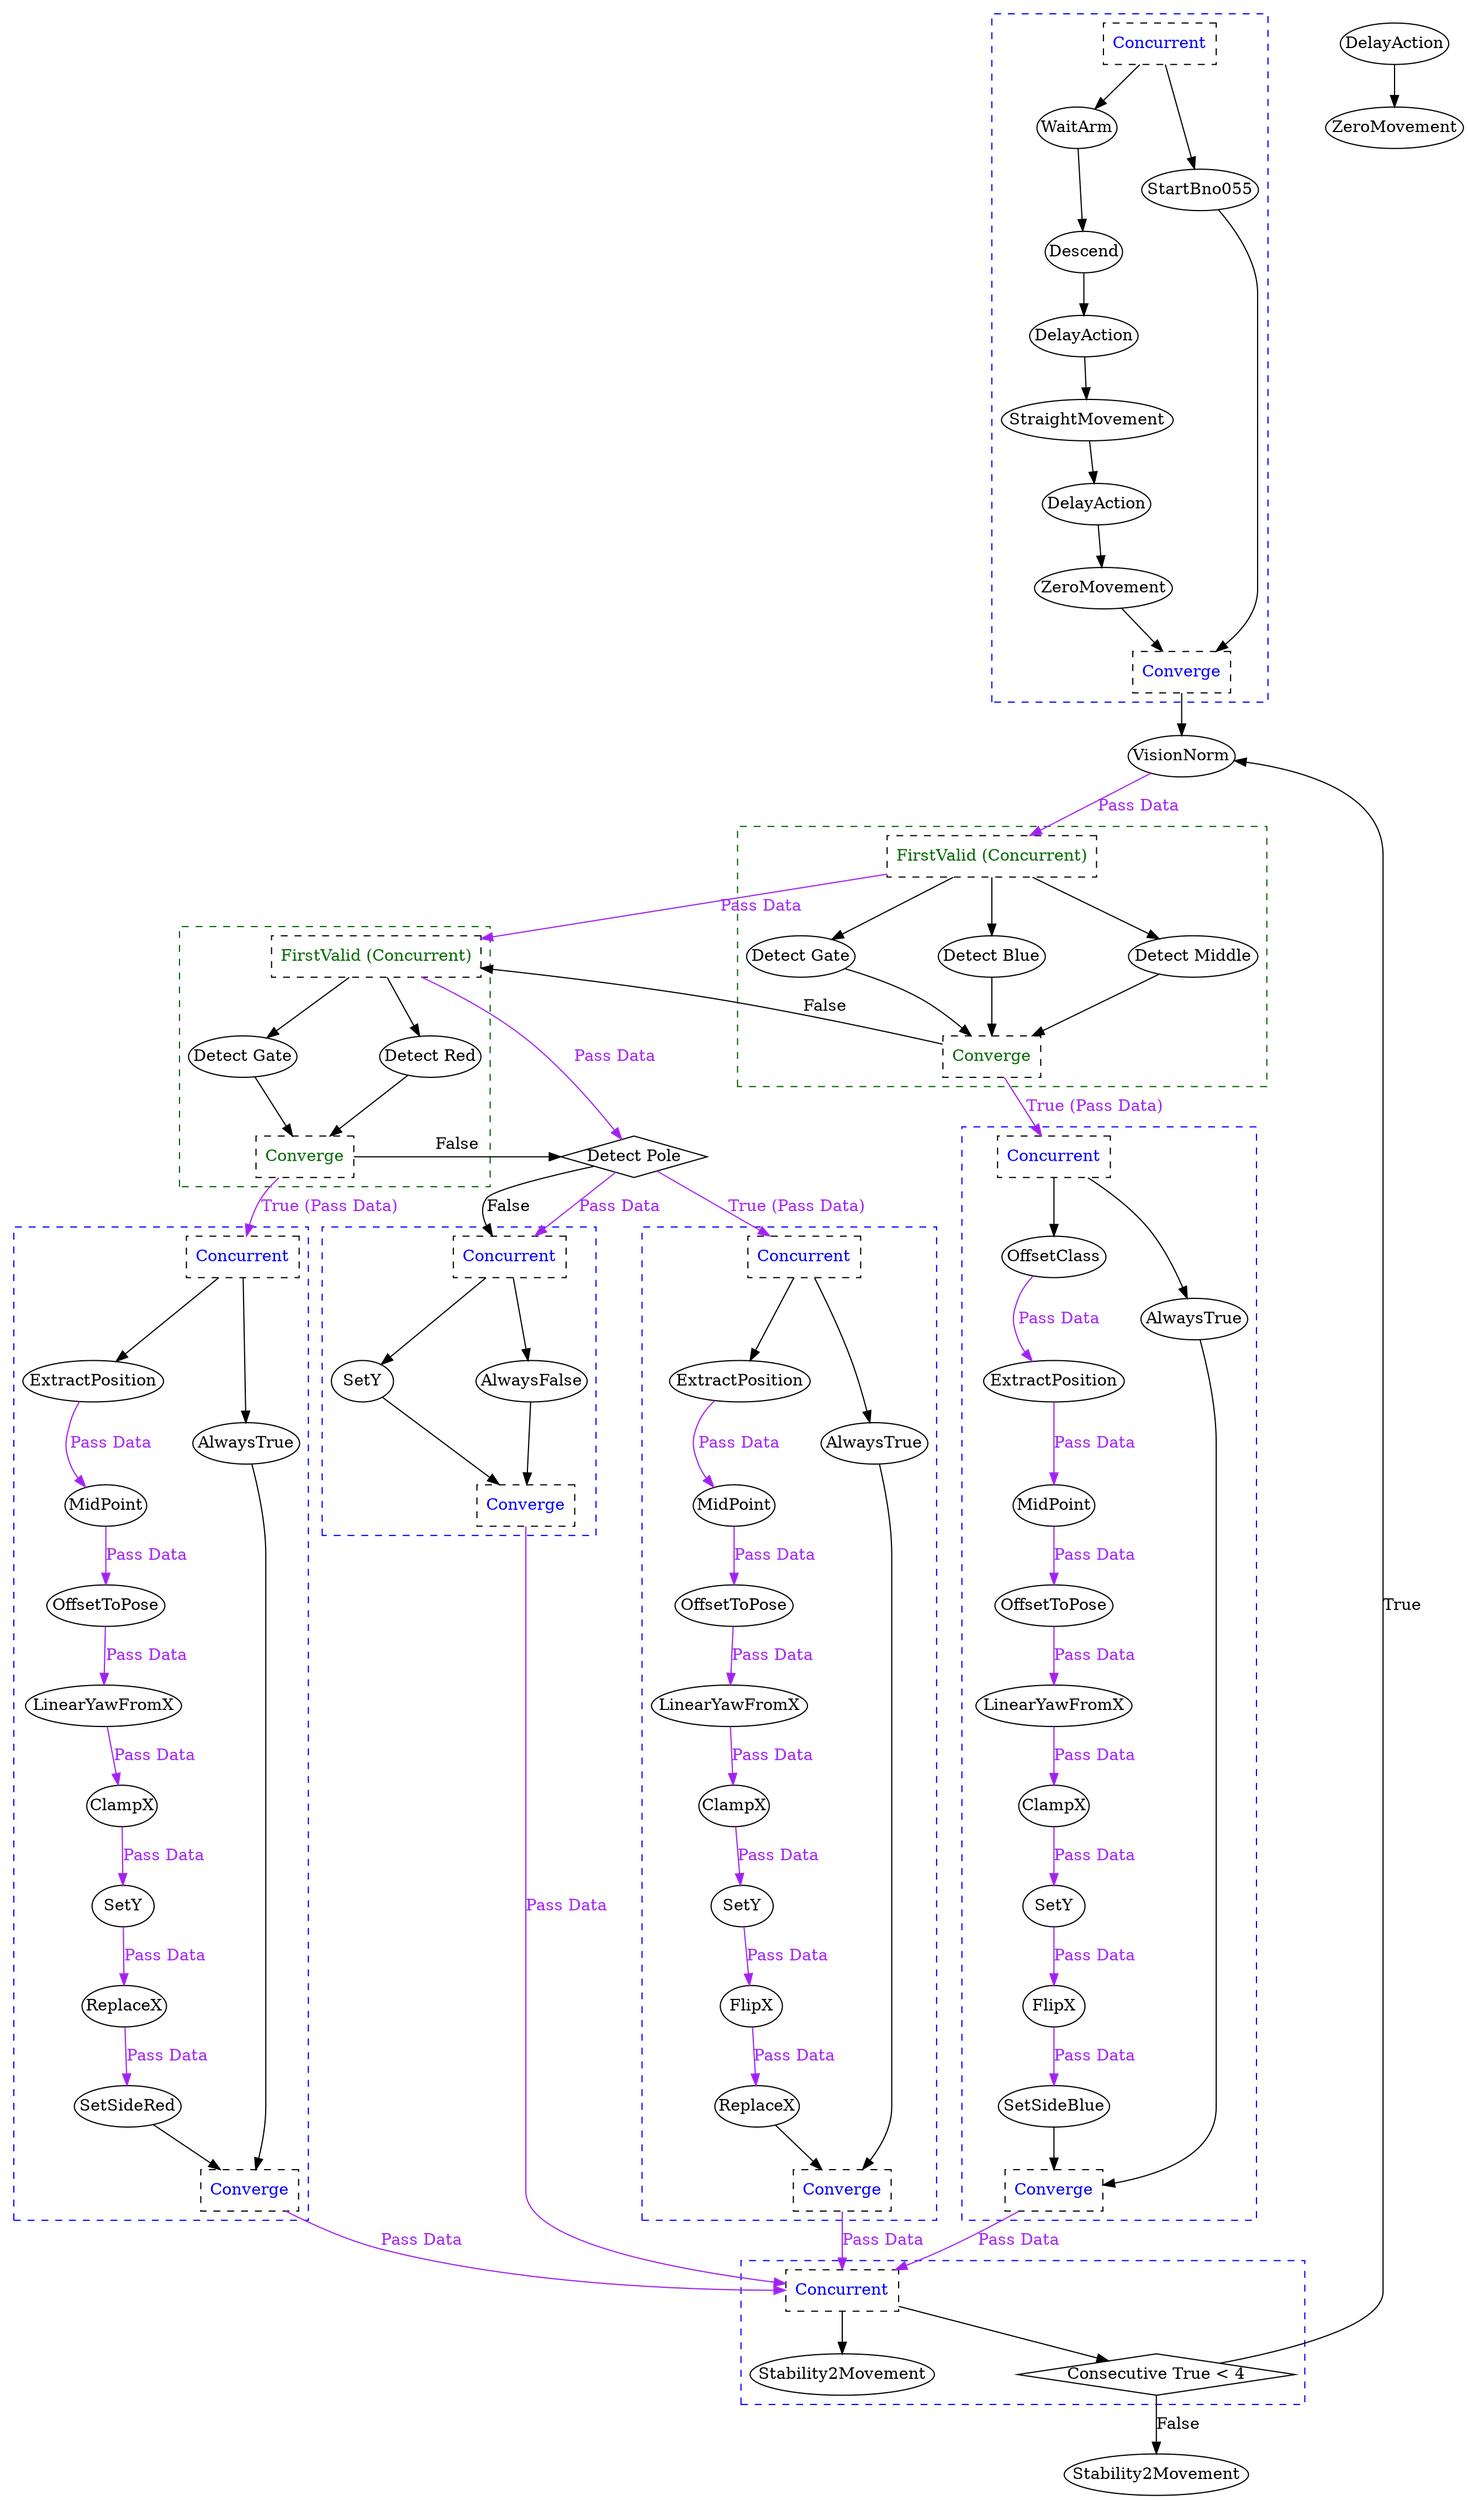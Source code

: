 digraph G {
	splines = true;
	nodesep = 1.0;
	bgcolor = "none"
	"f4ea1a50-b520-4582-9810-462b43610bf9" [shape = diamond];
	"7cb03fb3-949f-4e41-9463-04414dd9a73d" [shape = diamond];
	"d0baaecc-9259-4980-9ccc-c967e8c07a2c" [shape = diamond];
	"b3c340c8-0a05-42b2-b3b4-80075603aaa7" [shape = diamond];
	subgraph "cluster_480a3ff6-64e7-4b2f-8cea-c374956e930d" {
		style = dashed;
		color = blue;
		"ad5b0787-887a-400c-b315-e3fb0879091f" -> "ca2e9301-8b27-4d13-8826-0cfca7afd084" ;
		"8eaab077-c8c3-4d2b-a7c9-0238d72e91ed" -> "18f0e468-a850-403a-8c7a-36089ad9086e" ;
		"18f0e468-a850-403a-8c7a-36089ad9086e" -> "7ff2af59-beaf-4127-a1c1-1dec77714625" ;
		"ca2e9301-8b27-4d13-8826-0cfca7afd084" -> "8eaab077-c8c3-4d2b-a7c9-0238d72e91ed" ;
		"3e343c32-924f-487a-90be-39a5f89135d7" -> "ad5b0787-887a-400c-b315-e3fb0879091f" ;
		"db0db3c5-53c8-433d-8b31-aceb89a7dc83" -> "3e343c32-924f-487a-90be-39a5f89135d7";
		"db0db3c5-53c8-433d-8b31-aceb89a7dc83" -> "021abbf5-2cf2-41c0-a0f4-d6d1b27ee95b";
		"7ff2af59-beaf-4127-a1c1-1dec77714625" -> "92770421-7677-402a-966e-fe5f65bc0ac1";
		"021abbf5-2cf2-41c0-a0f4-d6d1b27ee95b" -> "92770421-7677-402a-966e-fe5f65bc0ac1";
		"db0db3c5-53c8-433d-8b31-aceb89a7dc83" [label = "Concurrent", shape = box, fontcolor = blue, style = dashed];
		"3e343c32-924f-487a-90be-39a5f89135d7" [label = "WaitArm", margin = 0];
		"ad5b0787-887a-400c-b315-e3fb0879091f" [label = "Descend", margin = 0];
		"ca2e9301-8b27-4d13-8826-0cfca7afd084" [label = "DelayAction", margin = 0];
		"8eaab077-c8c3-4d2b-a7c9-0238d72e91ed" [label = "StraightMovement", margin = 0];
		"18f0e468-a850-403a-8c7a-36089ad9086e" [label = "DelayAction", margin = 0];
		"7ff2af59-beaf-4127-a1c1-1dec77714625" [label = "ZeroMovement", margin = 0];
		"021abbf5-2cf2-41c0-a0f4-d6d1b27ee95b" [label = "StartBno055", margin = 0];
		"92770421-7677-402a-966e-fe5f65bc0ac1" [label = "Converge", shape = box, fontcolor = blue, style = dashed];
	}
	
	subgraph "cluster_1efa0810-2fca-4caf-9fe2-14567938aad1" {
		style = dashed;
		color = blue;
		"4c998d09-99b9-4451-879f-d0067517c0f3" -> "d2d9dce1-29b6-4257-a88a-35cb2680a8b4" [color = purple, fontcolor = purple, label = "Pass Data"];
		"bf67493c-3fa1-48a3-9807-1fc4168d5196" -> "4c998d09-99b9-4451-879f-d0067517c0f3" [color = purple, fontcolor = purple, label = "Pass Data"];
		"d5b7e340-3197-46f6-94fe-87f98c92f216" -> "bf67493c-3fa1-48a3-9807-1fc4168d5196" [color = purple, fontcolor = purple, label = "Pass Data"];
		"82f4a697-ee89-41b7-af0c-826baa0d778d" -> "d5b7e340-3197-46f6-94fe-87f98c92f216" [color = purple, fontcolor = purple, label = "Pass Data"];
		"f869d5fb-7264-4138-9b2e-0657b5df42f0" -> "82f4a697-ee89-41b7-af0c-826baa0d778d" [color = purple, fontcolor = purple, label = "Pass Data"];
		"55651665-3817-480c-bd6c-356fc32daf7f" -> "f869d5fb-7264-4138-9b2e-0657b5df42f0" [color = purple, fontcolor = purple, label = "Pass Data"];
		"3da9faf7-79d4-4099-a238-e377a3fe79bc" -> "55651665-3817-480c-bd6c-356fc32daf7f" [color = purple, fontcolor = purple, label = "Pass Data"];
		"68ac0c0d-126b-4dfb-b00f-785a12cfb81a" -> "3da9faf7-79d4-4099-a238-e377a3fe79bc" [color = purple, fontcolor = purple, label = "Pass Data"];
		"a12583d5-1104-4895-8864-2fd5dbc33937" -> "68ac0c0d-126b-4dfb-b00f-785a12cfb81a";
		"a12583d5-1104-4895-8864-2fd5dbc33937" -> "57bc7cd0-81ad-4de3-9159-7b15fac9a697";
		"d2d9dce1-29b6-4257-a88a-35cb2680a8b4" -> "00de5b7c-5e52-43d4-b1b7-752f6f4663d6";
		"57bc7cd0-81ad-4de3-9159-7b15fac9a697" -> "00de5b7c-5e52-43d4-b1b7-752f6f4663d6";
		"a12583d5-1104-4895-8864-2fd5dbc33937" [label = "Concurrent", shape = box, fontcolor = blue, style = dashed];
		"68ac0c0d-126b-4dfb-b00f-785a12cfb81a" [label = "OffsetClass", margin = 0];
		"3da9faf7-79d4-4099-a238-e377a3fe79bc" [label = "ExtractPosition", margin = 0];
		"55651665-3817-480c-bd6c-356fc32daf7f" [label = "MidPoint", margin = 0];
		"f869d5fb-7264-4138-9b2e-0657b5df42f0" [label = "OffsetToPose", margin = 0];
		"82f4a697-ee89-41b7-af0c-826baa0d778d" [label = "LinearYawFromX", margin = 0];
		"d5b7e340-3197-46f6-94fe-87f98c92f216" [label = "ClampX", margin = 0];
		"bf67493c-3fa1-48a3-9807-1fc4168d5196" [label = "SetY", margin = 0];
		"4c998d09-99b9-4451-879f-d0067517c0f3" [label = "FlipX", margin = 0];
		"d2d9dce1-29b6-4257-a88a-35cb2680a8b4" [label = "SetSideBlue", margin = 0];
		"57bc7cd0-81ad-4de3-9159-7b15fac9a697" [label = "AlwaysTrue", margin = 0];
		"00de5b7c-5e52-43d4-b1b7-752f6f4663d6" [label = "Converge", shape = box, fontcolor = blue, style = dashed];
	}
	
	subgraph "cluster_ae5cfc36-bace-441b-989a-41ef12263c9a" {
		style = dashed;
		color = blue;
		"2c483393-159e-4230-8d71-2842ed3f5bf6" -> "5948148e-0355-494e-9420-7585b19ad803" [color = purple, fontcolor = purple, label = "Pass Data"];
		"26d00333-e118-479a-a333-8118fda33bc9" -> "2c483393-159e-4230-8d71-2842ed3f5bf6" [color = purple, fontcolor = purple, label = "Pass Data"];
		"9f9a6055-79f0-48d8-b9b2-189de6a5c364" -> "26d00333-e118-479a-a333-8118fda33bc9" [color = purple, fontcolor = purple, label = "Pass Data"];
		"d9157c81-5a98-4d0f-9be8-be2f8998d96f" -> "9f9a6055-79f0-48d8-b9b2-189de6a5c364" [color = purple, fontcolor = purple, label = "Pass Data"];
		"6ce5ce1f-0a2b-479a-ae35-33761cd10bd6" -> "d9157c81-5a98-4d0f-9be8-be2f8998d96f" [color = purple, fontcolor = purple, label = "Pass Data"];
		"484fde79-711a-4bef-a284-41d7ede8cc9f" -> "6ce5ce1f-0a2b-479a-ae35-33761cd10bd6" [color = purple, fontcolor = purple, label = "Pass Data"];
		"dc2d08a8-d2bb-4beb-b0ad-08d8a82c8560" -> "484fde79-711a-4bef-a284-41d7ede8cc9f" [color = purple, fontcolor = purple, label = "Pass Data"];
		"bc71ed1b-0983-47fa-9112-68365eb7b96c" -> "dc2d08a8-d2bb-4beb-b0ad-08d8a82c8560";
		"bc71ed1b-0983-47fa-9112-68365eb7b96c" -> "93b73749-3e9c-4aa2-8442-68c7d4b6974a";
		"5948148e-0355-494e-9420-7585b19ad803" -> "b0cef8ba-3980-4f9c-81e5-37e70dd9fa18";
		"93b73749-3e9c-4aa2-8442-68c7d4b6974a" -> "b0cef8ba-3980-4f9c-81e5-37e70dd9fa18";
		"bc71ed1b-0983-47fa-9112-68365eb7b96c" [label = "Concurrent", shape = box, fontcolor = blue, style = dashed];
		"dc2d08a8-d2bb-4beb-b0ad-08d8a82c8560" [label = "ExtractPosition", margin = 0];
		"484fde79-711a-4bef-a284-41d7ede8cc9f" [label = "MidPoint", margin = 0];
		"6ce5ce1f-0a2b-479a-ae35-33761cd10bd6" [label = "OffsetToPose", margin = 0];
		"d9157c81-5a98-4d0f-9be8-be2f8998d96f" [label = "LinearYawFromX", margin = 0];
		"9f9a6055-79f0-48d8-b9b2-189de6a5c364" [label = "ClampX", margin = 0];
		"26d00333-e118-479a-a333-8118fda33bc9" [label = "SetY", margin = 0];
		"2c483393-159e-4230-8d71-2842ed3f5bf6" [label = "ReplaceX", margin = 0];
		"5948148e-0355-494e-9420-7585b19ad803" [label = "SetSideRed", margin = 0];
		"93b73749-3e9c-4aa2-8442-68c7d4b6974a" [label = "AlwaysTrue", margin = 0];
		"b0cef8ba-3980-4f9c-81e5-37e70dd9fa18" [label = "Converge", shape = box, fontcolor = blue, style = dashed];
	}
	
	subgraph "cluster_d6648bf8-2458-41f2-a916-d6bcac1e67ca" {
		style = dashed;
		color = blue;
		"c184e99c-e438-4d53-a692-bcc0556cce98" -> "bc8382f9-c659-4e3e-b588-1f776cd455b9" [color = purple, fontcolor = purple, label = "Pass Data"];
		"ec050af3-3abd-43a8-a9c1-9fc2a844568f" -> "c184e99c-e438-4d53-a692-bcc0556cce98" [color = purple, fontcolor = purple, label = "Pass Data"];
		"f5aa48ea-0723-432d-a483-40dcfc9df892" -> "ec050af3-3abd-43a8-a9c1-9fc2a844568f" [color = purple, fontcolor = purple, label = "Pass Data"];
		"62d5bcb8-5124-417a-bfb9-cd212446f626" -> "f5aa48ea-0723-432d-a483-40dcfc9df892" [color = purple, fontcolor = purple, label = "Pass Data"];
		"4cd1a7f7-5214-448d-94f6-978af6226020" -> "62d5bcb8-5124-417a-bfb9-cd212446f626" [color = purple, fontcolor = purple, label = "Pass Data"];
		"727f5143-da2b-4f04-b48f-0c26fa23da46" -> "4cd1a7f7-5214-448d-94f6-978af6226020" [color = purple, fontcolor = purple, label = "Pass Data"];
		"03d84486-ef0e-460a-b4ba-c675863c4288" -> "727f5143-da2b-4f04-b48f-0c26fa23da46" [color = purple, fontcolor = purple, label = "Pass Data"];
		"552b0f17-0811-42d3-b758-77348dd82772" -> "03d84486-ef0e-460a-b4ba-c675863c4288";
		"552b0f17-0811-42d3-b758-77348dd82772" -> "ff4af144-9b1a-4ccb-94c4-ff3ff51edda5";
		"bc8382f9-c659-4e3e-b588-1f776cd455b9" -> "98ffe74b-89c5-472b-b5c6-faff0049c74d";
		"ff4af144-9b1a-4ccb-94c4-ff3ff51edda5" -> "98ffe74b-89c5-472b-b5c6-faff0049c74d";
		"552b0f17-0811-42d3-b758-77348dd82772" [label = "Concurrent", shape = box, fontcolor = blue, style = dashed];
		"03d84486-ef0e-460a-b4ba-c675863c4288" [label = "ExtractPosition", margin = 0];
		"727f5143-da2b-4f04-b48f-0c26fa23da46" [label = "MidPoint", margin = 0];
		"4cd1a7f7-5214-448d-94f6-978af6226020" [label = "OffsetToPose", margin = 0];
		"62d5bcb8-5124-417a-bfb9-cd212446f626" [label = "LinearYawFromX", margin = 0];
		"f5aa48ea-0723-432d-a483-40dcfc9df892" [label = "ClampX", margin = 0];
		"ec050af3-3abd-43a8-a9c1-9fc2a844568f" [label = "SetY", margin = 0];
		"c184e99c-e438-4d53-a692-bcc0556cce98" [label = "FlipX", margin = 0];
		"bc8382f9-c659-4e3e-b588-1f776cd455b9" [label = "ReplaceX", margin = 0];
		"ff4af144-9b1a-4ccb-94c4-ff3ff51edda5" [label = "AlwaysTrue", margin = 0];
		"98ffe74b-89c5-472b-b5c6-faff0049c74d" [label = "Converge", shape = box, fontcolor = blue, style = dashed];
	}
	
	subgraph "cluster_ea9f99e0-523e-43ca-b624-31a6e96522a1" {
		style = dashed;
		color = blue;
		"00f5ac18-cad8-4578-85e9-d09ccd5922fe" -> "7c2dd3cf-a66b-4c7f-b96d-a1dabe06759f";
		"00f5ac18-cad8-4578-85e9-d09ccd5922fe" -> "904f27cb-5337-4530-87c1-a28a03686583";
		"7c2dd3cf-a66b-4c7f-b96d-a1dabe06759f" -> "b6e89ccf-0576-471d-a9ee-4d53342e550c";
		"904f27cb-5337-4530-87c1-a28a03686583" -> "b6e89ccf-0576-471d-a9ee-4d53342e550c";
		"00f5ac18-cad8-4578-85e9-d09ccd5922fe" [label = "Concurrent", shape = box, fontcolor = blue, style = dashed];
		"7c2dd3cf-a66b-4c7f-b96d-a1dabe06759f" [label = "SetY", margin = 0];
		"904f27cb-5337-4530-87c1-a28a03686583" [label = "AlwaysFalse", margin = 0];
		"b6e89ccf-0576-471d-a9ee-4d53342e550c" [label = "Converge", shape = box, fontcolor = blue, style = dashed];
	}
	
	subgraph "cluster_3b0b2c17-46ec-42e9-b2b0-c5058d5a0ab0" {
		style = dashed;
		color = darkgreen;
		"d1c1ace4-1f2d-43b7-940a-66111ee5a9b0" -> "5f064363-bb56-4d7f-aea5-0291a6bb7aa1";
		"d1c1ace4-1f2d-43b7-940a-66111ee5a9b0" -> "aa6a3b15-81cc-4f93-974f-58ee224eb681";
		"5f064363-bb56-4d7f-aea5-0291a6bb7aa1" -> "7cb03fb3-949f-4e41-9463-04414dd9a73d";
		"aa6a3b15-81cc-4f93-974f-58ee224eb681" -> "7cb03fb3-949f-4e41-9463-04414dd9a73d";
		"d1c1ace4-1f2d-43b7-940a-66111ee5a9b0" [label = "FirstValid (Concurrent)", shape = box, fontcolor = darkgreen, style = dashed];
		"5f064363-bb56-4d7f-aea5-0291a6bb7aa1" [label = "Detect Gate", margin = 0];
		"aa6a3b15-81cc-4f93-974f-58ee224eb681" [label = "Detect Red", margin = 0];
		"7cb03fb3-949f-4e41-9463-04414dd9a73d" [label = "Converge", shape = box, fontcolor = darkgreen, style = dashed];
	}
	
	subgraph "cluster_f08002eb-256d-482c-a200-f4ece6528363" {
		style = dashed;
		color = darkgreen;
		"c5895cd8-8c65-43c4-8d5d-c4c7dc623526" -> "6dbb9096-05a8-403c-b22c-b1cb051ed56f";
		"c5895cd8-8c65-43c4-8d5d-c4c7dc623526" -> "bb791dbd-5e2c-4386-bb0a-9f598f4d6555";
		"c5895cd8-8c65-43c4-8d5d-c4c7dc623526" -> "3101ff5f-ede7-4a66-8a52-296b18daa1e9";
		"6dbb9096-05a8-403c-b22c-b1cb051ed56f" -> "d0baaecc-9259-4980-9ccc-c967e8c07a2c";
		"bb791dbd-5e2c-4386-bb0a-9f598f4d6555" -> "d0baaecc-9259-4980-9ccc-c967e8c07a2c";
		"3101ff5f-ede7-4a66-8a52-296b18daa1e9" -> "d0baaecc-9259-4980-9ccc-c967e8c07a2c";
		"c5895cd8-8c65-43c4-8d5d-c4c7dc623526" [label = "FirstValid (Concurrent)", shape = box, fontcolor = darkgreen, style = dashed];
		"6dbb9096-05a8-403c-b22c-b1cb051ed56f" [label = "Detect Gate", margin = 0];
		"bb791dbd-5e2c-4386-bb0a-9f598f4d6555" [label = "Detect Blue", margin = 0];
		"3101ff5f-ede7-4a66-8a52-296b18daa1e9" [label = "Detect Middle", margin = 0];
		"d0baaecc-9259-4980-9ccc-c967e8c07a2c" [label = "Converge", shape = box, fontcolor = darkgreen, style = dashed];
	}
	
	subgraph "cluster_6ad02bf3-e0dc-4e48-9a00-06705cca9d75" {
		style = dashed;
		color = blue;
		"a6f25acd-14ab-4819-8c06-b3fd99c572c7" -> "0c14161f-66e0-4eb8-ae6b-5dfd0a8ea376";
		"a6f25acd-14ab-4819-8c06-b3fd99c572c7" -> "b3c340c8-0a05-42b2-b3b4-80075603aaa7";
		"a6f25acd-14ab-4819-8c06-b3fd99c572c7" [label = "Concurrent", shape = box, fontcolor = blue, style = dashed];
		"0c14161f-66e0-4eb8-ae6b-5dfd0a8ea376" [label = "Stability2Movement", margin = 0];
		"b3c340c8-0a05-42b2-b3b4-80075603aaa7" [label = "Consecutive True < 4", margin = 0];
	}
	
	"f4ea1a50-b520-4582-9810-462b43610bf9" -> "552b0f17-0811-42d3-b758-77348dd82772" [color = purple, fontcolor = purple, label = "True (Pass Data)"];
	"f4ea1a50-b520-4582-9810-462b43610bf9" -> "00f5ac18-cad8-4578-85e9-d09ccd5922fe" [label = "False"];
	"f4ea1a50-b520-4582-9810-462b43610bf9" -> "00f5ac18-cad8-4578-85e9-d09ccd5922fe" [color = purple, fontcolor = purple, label = "Pass Data"];
	"7cb03fb3-949f-4e41-9463-04414dd9a73d" -> "bc71ed1b-0983-47fa-9112-68365eb7b96c" [color = purple, fontcolor = purple, label = "True (Pass Data)"];
	"7cb03fb3-949f-4e41-9463-04414dd9a73d" -> "f4ea1a50-b520-4582-9810-462b43610bf9" [label = "False"];
	"d1c1ace4-1f2d-43b7-940a-66111ee5a9b0" -> "f4ea1a50-b520-4582-9810-462b43610bf9" [color = purple, fontcolor = purple, label = "Pass Data"];
	"d0baaecc-9259-4980-9ccc-c967e8c07a2c" -> "a12583d5-1104-4895-8864-2fd5dbc33937" [color = purple, fontcolor = purple, label = "True (Pass Data)"];
	"d0baaecc-9259-4980-9ccc-c967e8c07a2c" -> "d1c1ace4-1f2d-43b7-940a-66111ee5a9b0" [label = "False"];
	"c5895cd8-8c65-43c4-8d5d-c4c7dc623526" -> "d1c1ace4-1f2d-43b7-940a-66111ee5a9b0" [color = purple, fontcolor = purple, label = "Pass Data"];
	"00de5b7c-5e52-43d4-b1b7-752f6f4663d6" -> "a6f25acd-14ab-4819-8c06-b3fd99c572c7" [color = purple, fontcolor = purple, label = "Pass Data"];
	"b0cef8ba-3980-4f9c-81e5-37e70dd9fa18" -> "a6f25acd-14ab-4819-8c06-b3fd99c572c7" [color = purple, fontcolor = purple, label = "Pass Data"];
	"98ffe74b-89c5-472b-b5c6-faff0049c74d" -> "a6f25acd-14ab-4819-8c06-b3fd99c572c7" [color = purple, fontcolor = purple, label = "Pass Data"];
	"b6e89ccf-0576-471d-a9ee-4d53342e550c" -> "a6f25acd-14ab-4819-8c06-b3fd99c572c7" [color = purple, fontcolor = purple, label = "Pass Data"];
	"738402db-630c-4da9-9116-eacd9e7c4eb7" -> "c5895cd8-8c65-43c4-8d5d-c4c7dc623526" [color = purple, fontcolor = purple, label = "Pass Data"];
	"b3c340c8-0a05-42b2-b3b4-80075603aaa7" -> "738402db-630c-4da9-9116-eacd9e7c4eb7" [label = "True"];
	"83848c6a-65ae-4989-8ae4-94debcc35844" -> "329b4b5d-cf8f-44f1-ae65-baaaa70d7410" ;
	"b3c340c8-0a05-42b2-b3b4-80075603aaa7" -> "0a8a5e30-d1c0-4eb6-8f50-818b734d7916" [label = "False"];
	"92770421-7677-402a-966e-fe5f65bc0ac1" -> "738402db-630c-4da9-9116-eacd9e7c4eb7" ;
	"738402db-630c-4da9-9116-eacd9e7c4eb7" [label = "VisionNorm", margin = 0];
	"f4ea1a50-b520-4582-9810-462b43610bf9" [label = "Detect Pole", margin = 0];
	"0a8a5e30-d1c0-4eb6-8f50-818b734d7916" [label = "Stability2Movement", margin = 0];
	"83848c6a-65ae-4989-8ae4-94debcc35844" [label = "DelayAction", margin = 0];
	"329b4b5d-cf8f-44f1-ae65-baaaa70d7410" [label = "ZeroMovement", margin = 0];
}
